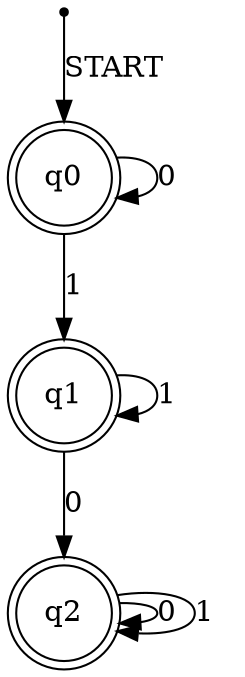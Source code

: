 digraph DFA {
    node [shape = point] START;
    node [shape = circle] ;
    node [shape = doublecircle] q0 q1 q2 ;
    START -> q0 [label="START"];
    q0 -> q0 [label="0"];
    q0 -> q1 [label="1"];
    q1 -> q2 [label="0"];
    q1 -> q1 [label="1"];
    q2 -> q2 [label="0"];
    q2 -> q2 [label="1"];
}
